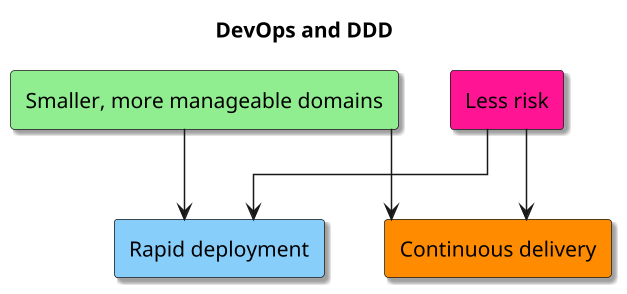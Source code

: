 @startuml
title DevOps and DDD

scale 1.5
skinparam Shadowing true
skinparam linetype ortho

rectangle "Rapid deployment" as R #LightSkyBlue
rectangle "Continuous delivery" as C #Darkorange
rectangle "Smaller, more manageable domains" as S #LightGreen
rectangle "Less risk" as L #DeepPink

S --> R
S --> C
L --> R
L --> C

@enduml